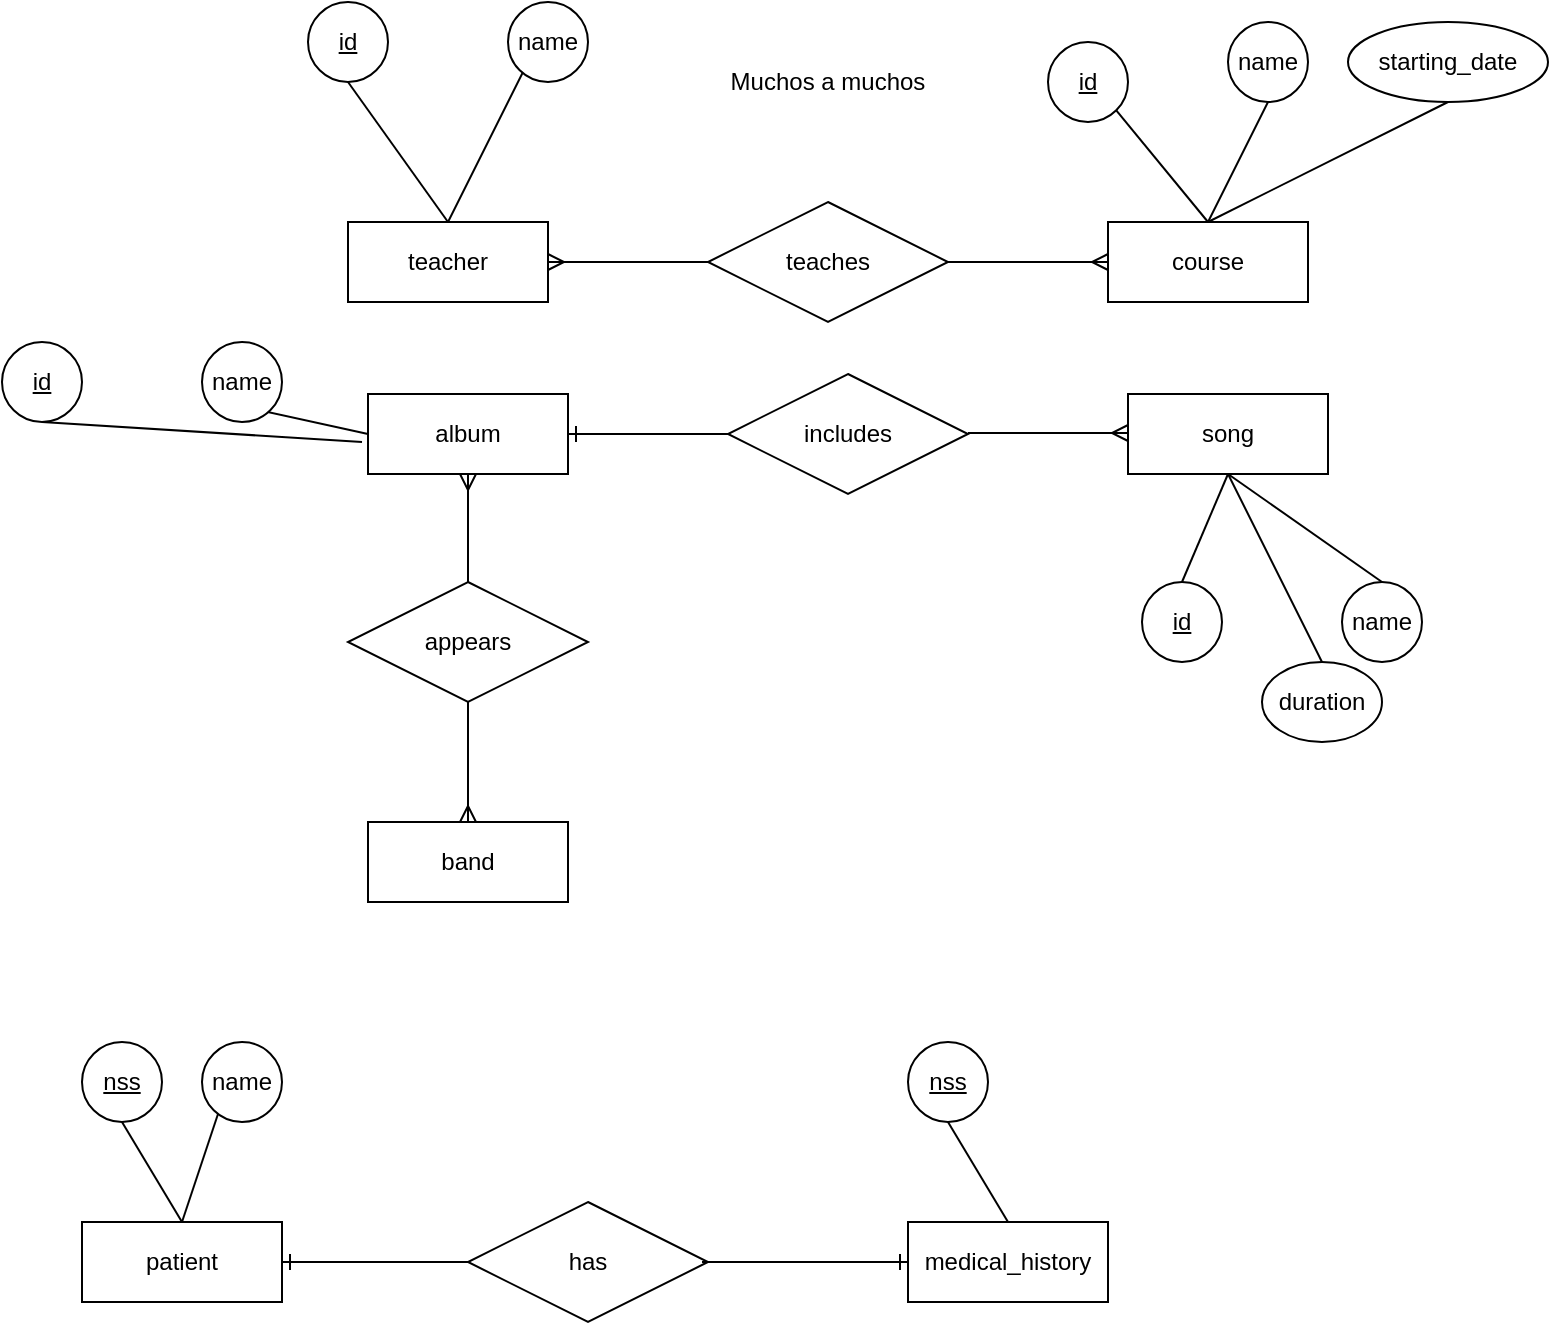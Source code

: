 <mxfile version="12.4.2" type="device" pages="1"><diagram id="edlP4t5T5PKqQbBySH4s" name="Page-1"><mxGraphModel dx="2249" dy="700" grid="1" gridSize="10" guides="1" tooltips="1" connect="1" arrows="1" fold="1" page="1" pageScale="1" pageWidth="827" pageHeight="1169" math="0" shadow="0"><root><mxCell id="0"/><mxCell id="1" parent="0"/><mxCell id="xTm04pvrELD-NZNumrsp-1" value="teacher" style="whiteSpace=wrap;html=1;align=center;" parent="1" vertex="1"><mxGeometry x="133" y="300" width="100" height="40" as="geometry"/></mxCell><mxCell id="xTm04pvrELD-NZNumrsp-2" value="course" style="whiteSpace=wrap;html=1;align=center;" parent="1" vertex="1"><mxGeometry x="513" y="300" width="100" height="40" as="geometry"/></mxCell><mxCell id="xTm04pvrELD-NZNumrsp-4" value="teaches" style="shape=rhombus;perimeter=rhombusPerimeter;whiteSpace=wrap;html=1;align=center;" parent="1" vertex="1"><mxGeometry x="313" y="290" width="120" height="60" as="geometry"/></mxCell><mxCell id="xTm04pvrELD-NZNumrsp-6" value="" style="fontSize=12;html=1;endArrow=ERmany;entryX=1;entryY=0.5;entryDx=0;entryDy=0;exitX=0;exitY=0.5;exitDx=0;exitDy=0;" parent="1" source="xTm04pvrELD-NZNumrsp-4" target="xTm04pvrELD-NZNumrsp-1" edge="1"><mxGeometry width="100" height="100" relative="1" as="geometry"><mxPoint x="133" y="470" as="sourcePoint"/><mxPoint x="233" y="370" as="targetPoint"/></mxGeometry></mxCell><mxCell id="xTm04pvrELD-NZNumrsp-7" value="" style="fontSize=12;html=1;endArrow=ERmany;exitX=1;exitY=0.5;exitDx=0;exitDy=0;" parent="1" source="xTm04pvrELD-NZNumrsp-4" edge="1"><mxGeometry width="100" height="100" relative="1" as="geometry"><mxPoint x="413" y="420" as="sourcePoint"/><mxPoint x="513" y="320" as="targetPoint"/></mxGeometry></mxCell><mxCell id="xTm04pvrELD-NZNumrsp-9" value="Muchos a muchos" style="text;html=1;strokeColor=none;fillColor=none;align=center;verticalAlign=middle;whiteSpace=wrap;rounded=0;" parent="1" vertex="1"><mxGeometry x="303" y="220" width="140" height="20" as="geometry"/></mxCell><mxCell id="xTm04pvrELD-NZNumrsp-11" style="edgeStyle=none;rounded=0;orthogonalLoop=1;jettySize=auto;html=1;exitX=1;exitY=0.5;exitDx=0;exitDy=0;" parent="1" edge="1"><mxGeometry relative="1" as="geometry"><mxPoint x="163" y="210" as="sourcePoint"/><mxPoint x="163" y="210" as="targetPoint"/></mxGeometry></mxCell><mxCell id="xTm04pvrELD-NZNumrsp-14" style="edgeStyle=none;rounded=0;orthogonalLoop=1;jettySize=auto;html=1;exitX=0.5;exitY=1;exitDx=0;exitDy=0;entryX=0.5;entryY=0;entryDx=0;entryDy=0;endArrow=none;endFill=0;" parent="1" target="xTm04pvrELD-NZNumrsp-1" edge="1"><mxGeometry relative="1" as="geometry"><mxPoint x="223" y="220" as="sourcePoint"/></mxGeometry></mxCell><mxCell id="xTm04pvrELD-NZNumrsp-16" style="edgeStyle=none;rounded=0;orthogonalLoop=1;jettySize=auto;html=1;exitX=0.5;exitY=1;exitDx=0;exitDy=0;entryX=0.5;entryY=0;entryDx=0;entryDy=0;endArrow=none;endFill=0;" parent="1" source="xTm04pvrELD-NZNumrsp-15" target="xTm04pvrELD-NZNumrsp-1" edge="1"><mxGeometry relative="1" as="geometry"/></mxCell><mxCell id="xTm04pvrELD-NZNumrsp-15" value="id" style="ellipse;whiteSpace=wrap;html=1;align=center;fontStyle=4;" parent="1" vertex="1"><mxGeometry x="113" y="190" width="40" height="40" as="geometry"/></mxCell><mxCell id="xTm04pvrELD-NZNumrsp-21" style="edgeStyle=none;rounded=0;orthogonalLoop=1;jettySize=auto;html=1;exitX=0.5;exitY=1;exitDx=0;exitDy=0;entryX=0.5;entryY=0;entryDx=0;entryDy=0;endArrow=none;endFill=0;" parent="1" target="xTm04pvrELD-NZNumrsp-2" edge="1"><mxGeometry relative="1" as="geometry"><mxPoint x="593" y="240" as="sourcePoint"/></mxGeometry></mxCell><mxCell id="xTm04pvrELD-NZNumrsp-20" style="edgeStyle=none;rounded=0;orthogonalLoop=1;jettySize=auto;html=1;exitX=1;exitY=1;exitDx=0;exitDy=0;endArrow=none;endFill=0;" parent="1" source="xTm04pvrELD-NZNumrsp-18" edge="1"><mxGeometry relative="1" as="geometry"><mxPoint x="563" y="300" as="targetPoint"/></mxGeometry></mxCell><mxCell id="xTm04pvrELD-NZNumrsp-18" value="id" style="ellipse;whiteSpace=wrap;html=1;align=center;fontStyle=4;" parent="1" vertex="1"><mxGeometry x="483" y="210" width="40" height="40" as="geometry"/></mxCell><mxCell id="xTm04pvrELD-NZNumrsp-22" style="edgeStyle=none;rounded=0;orthogonalLoop=1;jettySize=auto;html=1;exitX=0.5;exitY=1;exitDx=0;exitDy=0;entryX=0.5;entryY=0;entryDx=0;entryDy=0;endArrow=none;endFill=0;" parent="1" source="xTm04pvrELD-NZNumrsp-19" target="xTm04pvrELD-NZNumrsp-2" edge="1"><mxGeometry relative="1" as="geometry"/></mxCell><mxCell id="xTm04pvrELD-NZNumrsp-19" value="starting_date" style="ellipse;whiteSpace=wrap;html=1;align=center;" parent="1" vertex="1"><mxGeometry x="633" y="200" width="100" height="40" as="geometry"/></mxCell><mxCell id="xTm04pvrELD-NZNumrsp-23" value="name" style="ellipse;whiteSpace=wrap;html=1;align=center;" parent="1" vertex="1"><mxGeometry x="573" y="200" width="40" height="40" as="geometry"/></mxCell><mxCell id="xTm04pvrELD-NZNumrsp-24" value="name" style="ellipse;whiteSpace=wrap;html=1;align=center;" parent="1" vertex="1"><mxGeometry x="213" y="190" width="40" height="40" as="geometry"/></mxCell><mxCell id="xTm04pvrELD-NZNumrsp-25" value="album" style="whiteSpace=wrap;html=1;align=center;" parent="1" vertex="1"><mxGeometry x="143" y="386" width="100" height="40" as="geometry"/></mxCell><mxCell id="xTm04pvrELD-NZNumrsp-26" value="song" style="whiteSpace=wrap;html=1;align=center;" parent="1" vertex="1"><mxGeometry x="523" y="386" width="100" height="40" as="geometry"/></mxCell><mxCell id="xTm04pvrELD-NZNumrsp-27" value="includes" style="shape=rhombus;perimeter=rhombusPerimeter;whiteSpace=wrap;html=1;align=center;" parent="1" vertex="1"><mxGeometry x="323" y="376" width="120" height="60" as="geometry"/></mxCell><mxCell id="xTm04pvrELD-NZNumrsp-28" value="" style="fontSize=12;html=1;endArrow=ERone;endFill=1;entryX=1;entryY=0.5;entryDx=0;entryDy=0;" parent="1" target="xTm04pvrELD-NZNumrsp-25" edge="1"><mxGeometry width="100" height="100" relative="1" as="geometry"><mxPoint x="323" y="406" as="sourcePoint"/><mxPoint x="213" y="460" as="targetPoint"/></mxGeometry></mxCell><mxCell id="xTm04pvrELD-NZNumrsp-29" value="" style="fontSize=12;html=1;endArrow=ERmany;exitX=1;exitY=0.5;exitDx=0;exitDy=0;" parent="1" edge="1"><mxGeometry width="100" height="100" relative="1" as="geometry"><mxPoint x="443" y="405.5" as="sourcePoint"/><mxPoint x="523" y="405.5" as="targetPoint"/></mxGeometry></mxCell><mxCell id="xTm04pvrELD-NZNumrsp-30" value="band" style="whiteSpace=wrap;html=1;align=center;" parent="1" vertex="1"><mxGeometry x="143" y="600" width="100" height="40" as="geometry"/></mxCell><mxCell id="xTm04pvrELD-NZNumrsp-31" value="" style="fontSize=12;html=1;endArrow=ERmany;entryX=0.5;entryY=1;entryDx=0;entryDy=0;" parent="1" target="xTm04pvrELD-NZNumrsp-25" edge="1"><mxGeometry width="100" height="100" relative="1" as="geometry"><mxPoint x="193" y="480" as="sourcePoint"/><mxPoint x="313" y="470" as="targetPoint"/></mxGeometry></mxCell><mxCell id="xTm04pvrELD-NZNumrsp-32" value="appears" style="shape=rhombus;perimeter=rhombusPerimeter;whiteSpace=wrap;html=1;align=center;" parent="1" vertex="1"><mxGeometry x="133" y="480" width="120" height="60" as="geometry"/></mxCell><mxCell id="xTm04pvrELD-NZNumrsp-33" value="" style="fontSize=12;html=1;endArrow=ERmany;entryX=0.5;entryY=0;entryDx=0;entryDy=0;" parent="1" target="xTm04pvrELD-NZNumrsp-30" edge="1"><mxGeometry width="100" height="100" relative="1" as="geometry"><mxPoint x="193" y="540" as="sourcePoint"/><mxPoint x="203" y="436" as="targetPoint"/></mxGeometry></mxCell><mxCell id="xTm04pvrELD-NZNumrsp-34" style="edgeStyle=none;rounded=0;orthogonalLoop=1;jettySize=auto;html=1;exitX=1;exitY=0.5;exitDx=0;exitDy=0;" parent="1" edge="1"><mxGeometry relative="1" as="geometry"><mxPoint x="580" y="500" as="sourcePoint"/><mxPoint x="580" y="500" as="targetPoint"/></mxGeometry></mxCell><mxCell id="xTm04pvrELD-NZNumrsp-35" value="id" style="ellipse;whiteSpace=wrap;html=1;align=center;fontStyle=4;" parent="1" vertex="1"><mxGeometry x="530" y="480" width="40" height="40" as="geometry"/></mxCell><mxCell id="xTm04pvrELD-NZNumrsp-36" value="name" style="ellipse;whiteSpace=wrap;html=1;align=center;" parent="1" vertex="1"><mxGeometry x="630" y="480" width="40" height="40" as="geometry"/></mxCell><mxCell id="xTm04pvrELD-NZNumrsp-37" style="edgeStyle=none;rounded=0;orthogonalLoop=1;jettySize=auto;html=1;exitX=0.5;exitY=1;exitDx=0;exitDy=0;entryX=0.5;entryY=0;entryDx=0;entryDy=0;endArrow=none;endFill=0;" parent="1" source="xTm04pvrELD-NZNumrsp-26" target="xTm04pvrELD-NZNumrsp-36" edge="1"><mxGeometry relative="1" as="geometry"><mxPoint x="169" y="290" as="sourcePoint"/><mxPoint x="219" y="360" as="targetPoint"/></mxGeometry></mxCell><mxCell id="xTm04pvrELD-NZNumrsp-38" style="edgeStyle=none;rounded=0;orthogonalLoop=1;jettySize=auto;html=1;entryX=0.5;entryY=0;entryDx=0;entryDy=0;endArrow=none;endFill=0;exitX=0.5;exitY=1;exitDx=0;exitDy=0;" parent="1" source="xTm04pvrELD-NZNumrsp-26" target="xTm04pvrELD-NZNumrsp-35" edge="1"><mxGeometry relative="1" as="geometry"><mxPoint x="580" y="430" as="sourcePoint"/><mxPoint x="660" y="490" as="targetPoint"/></mxGeometry></mxCell><mxCell id="xTm04pvrELD-NZNumrsp-39" value="duration" style="ellipse;whiteSpace=wrap;html=1;align=center;" parent="1" vertex="1"><mxGeometry x="590" y="520" width="60" height="40" as="geometry"/></mxCell><mxCell id="xTm04pvrELD-NZNumrsp-40" style="edgeStyle=none;rounded=0;orthogonalLoop=1;jettySize=auto;html=1;exitX=0.5;exitY=1;exitDx=0;exitDy=0;entryX=0.5;entryY=0;entryDx=0;entryDy=0;endArrow=none;endFill=0;" parent="1" source="xTm04pvrELD-NZNumrsp-26" target="xTm04pvrELD-NZNumrsp-39" edge="1"><mxGeometry relative="1" as="geometry"><mxPoint x="577" y="463" as="sourcePoint"/><mxPoint x="654" y="517" as="targetPoint"/></mxGeometry></mxCell><mxCell id="xTm04pvrELD-NZNumrsp-41" style="edgeStyle=none;rounded=0;orthogonalLoop=1;jettySize=auto;html=1;exitX=1;exitY=0.5;exitDx=0;exitDy=0;" parent="1" edge="1"><mxGeometry relative="1" as="geometry"><mxPoint x="10" y="380" as="sourcePoint"/><mxPoint x="10" y="380" as="targetPoint"/></mxGeometry></mxCell><mxCell id="xTm04pvrELD-NZNumrsp-42" style="edgeStyle=none;rounded=0;orthogonalLoop=1;jettySize=auto;html=1;exitX=0.5;exitY=1;exitDx=0;exitDy=0;entryX=0;entryY=0.5;entryDx=0;entryDy=0;endArrow=none;endFill=0;" parent="1" target="xTm04pvrELD-NZNumrsp-25" edge="1"><mxGeometry relative="1" as="geometry"><mxPoint x="70" y="390" as="sourcePoint"/><mxPoint x="30" y="470" as="targetPoint"/></mxGeometry></mxCell><mxCell id="xTm04pvrELD-NZNumrsp-43" style="edgeStyle=none;rounded=0;orthogonalLoop=1;jettySize=auto;html=1;exitX=0.5;exitY=1;exitDx=0;exitDy=0;endArrow=none;endFill=0;" parent="1" source="xTm04pvrELD-NZNumrsp-44" edge="1"><mxGeometry relative="1" as="geometry"><mxPoint x="140" y="410" as="targetPoint"/></mxGeometry></mxCell><mxCell id="xTm04pvrELD-NZNumrsp-44" value="id" style="ellipse;whiteSpace=wrap;html=1;align=center;fontStyle=4;" parent="1" vertex="1"><mxGeometry x="-40" y="360" width="40" height="40" as="geometry"/></mxCell><mxCell id="xTm04pvrELD-NZNumrsp-45" value="name" style="ellipse;whiteSpace=wrap;html=1;align=center;" parent="1" vertex="1"><mxGeometry x="60" y="360" width="40" height="40" as="geometry"/></mxCell><mxCell id="xTm04pvrELD-NZNumrsp-46" value="patient" style="whiteSpace=wrap;html=1;align=center;" parent="1" vertex="1"><mxGeometry y="800" width="100" height="40" as="geometry"/></mxCell><mxCell id="xTm04pvrELD-NZNumrsp-47" value="medical_history" style="whiteSpace=wrap;html=1;align=center;" parent="1" vertex="1"><mxGeometry x="413" y="800" width="100" height="40" as="geometry"/></mxCell><mxCell id="xTm04pvrELD-NZNumrsp-49" value="has" style="shape=rhombus;perimeter=rhombusPerimeter;whiteSpace=wrap;html=1;align=center;" parent="1" vertex="1"><mxGeometry x="193" y="790" width="120" height="60" as="geometry"/></mxCell><mxCell id="xTm04pvrELD-NZNumrsp-50" value="" style="fontSize=12;html=1;endArrow=ERone;endFill=1;entryX=1;entryY=0.5;entryDx=0;entryDy=0;exitX=0;exitY=0.5;exitDx=0;exitDy=0;" parent="1" source="xTm04pvrELD-NZNumrsp-49" edge="1"><mxGeometry width="100" height="100" relative="1" as="geometry"><mxPoint x="180" y="820" as="sourcePoint"/><mxPoint x="100" y="820" as="targetPoint"/></mxGeometry></mxCell><mxCell id="xTm04pvrELD-NZNumrsp-51" value="" style="fontSize=12;html=1;endArrow=ERone;endFill=1;entryX=0;entryY=0.5;entryDx=0;entryDy=0;" parent="1" target="xTm04pvrELD-NZNumrsp-47" edge="1"><mxGeometry width="100" height="100" relative="1" as="geometry"><mxPoint x="310" y="820" as="sourcePoint"/><mxPoint x="110" y="830" as="targetPoint"/></mxGeometry></mxCell><mxCell id="xTm04pvrELD-NZNumrsp-53" style="edgeStyle=none;rounded=0;orthogonalLoop=1;jettySize=auto;html=1;exitX=0.5;exitY=1;exitDx=0;exitDy=0;entryX=0.5;entryY=0;entryDx=0;entryDy=0;endArrow=none;endFill=0;" parent="1" target="xTm04pvrELD-NZNumrsp-46" edge="1"><mxGeometry relative="1" as="geometry"><mxPoint x="20" y="750" as="sourcePoint"/></mxGeometry></mxCell><mxCell id="xTm04pvrELD-NZNumrsp-54" value="nss" style="ellipse;whiteSpace=wrap;html=1;align=center;fontStyle=4;" parent="1" vertex="1"><mxGeometry y="710" width="40" height="40" as="geometry"/></mxCell><mxCell id="xTm04pvrELD-NZNumrsp-55" style="edgeStyle=none;rounded=0;orthogonalLoop=1;jettySize=auto;html=1;exitX=1;exitY=0.5;exitDx=0;exitDy=0;endArrow=none;endFill=0;" parent="1" source="xTm04pvrELD-NZNumrsp-54" target="xTm04pvrELD-NZNumrsp-54" edge="1"><mxGeometry relative="1" as="geometry"/></mxCell><mxCell id="xTm04pvrELD-NZNumrsp-56" style="edgeStyle=none;rounded=0;orthogonalLoop=1;jettySize=auto;html=1;exitX=0.5;exitY=1;exitDx=0;exitDy=0;entryX=0.5;entryY=0;entryDx=0;entryDy=0;endArrow=none;endFill=0;" parent="1" target="xTm04pvrELD-NZNumrsp-46" edge="1"><mxGeometry relative="1" as="geometry"><mxPoint x="70" y="740" as="sourcePoint"/><mxPoint x="143" y="756" as="targetPoint"/></mxGeometry></mxCell><mxCell id="xTm04pvrELD-NZNumrsp-57" value="name" style="ellipse;whiteSpace=wrap;html=1;align=center;" parent="1" vertex="1"><mxGeometry x="60" y="710" width="40" height="40" as="geometry"/></mxCell><mxCell id="xTm04pvrELD-NZNumrsp-58" style="edgeStyle=none;rounded=0;orthogonalLoop=1;jettySize=auto;html=1;exitX=0.5;exitY=1;exitDx=0;exitDy=0;entryX=0.5;entryY=0;entryDx=0;entryDy=0;endArrow=none;endFill=0;" parent="1" target="xTm04pvrELD-NZNumrsp-47" edge="1"><mxGeometry relative="1" as="geometry"><mxPoint x="433" y="750" as="sourcePoint"/><mxPoint x="463" y="800" as="targetPoint"/></mxGeometry></mxCell><mxCell id="xTm04pvrELD-NZNumrsp-59" value="nss" style="ellipse;whiteSpace=wrap;html=1;align=center;fontStyle=4;" parent="1" vertex="1"><mxGeometry x="413" y="710" width="40" height="40" as="geometry"/></mxCell><mxCell id="xTm04pvrELD-NZNumrsp-60" style="edgeStyle=none;rounded=0;orthogonalLoop=1;jettySize=auto;html=1;exitX=1;exitY=0.5;exitDx=0;exitDy=0;endArrow=none;endFill=0;" parent="1" source="xTm04pvrELD-NZNumrsp-59" target="xTm04pvrELD-NZNumrsp-59" edge="1"><mxGeometry relative="1" as="geometry"/></mxCell></root></mxGraphModel></diagram></mxfile>